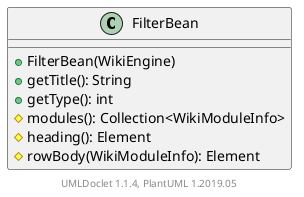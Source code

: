 @startuml

    class FilterBean [[FilterBean.html]] {
        +FilterBean(WikiEngine)
        +getTitle(): String
        +getType(): int
        #modules(): Collection<WikiModuleInfo>
        #heading(): Element
        #rowBody(WikiModuleInfo): Element
    }


    center footer UMLDoclet 1.1.4, PlantUML 1.2019.05
@enduml
